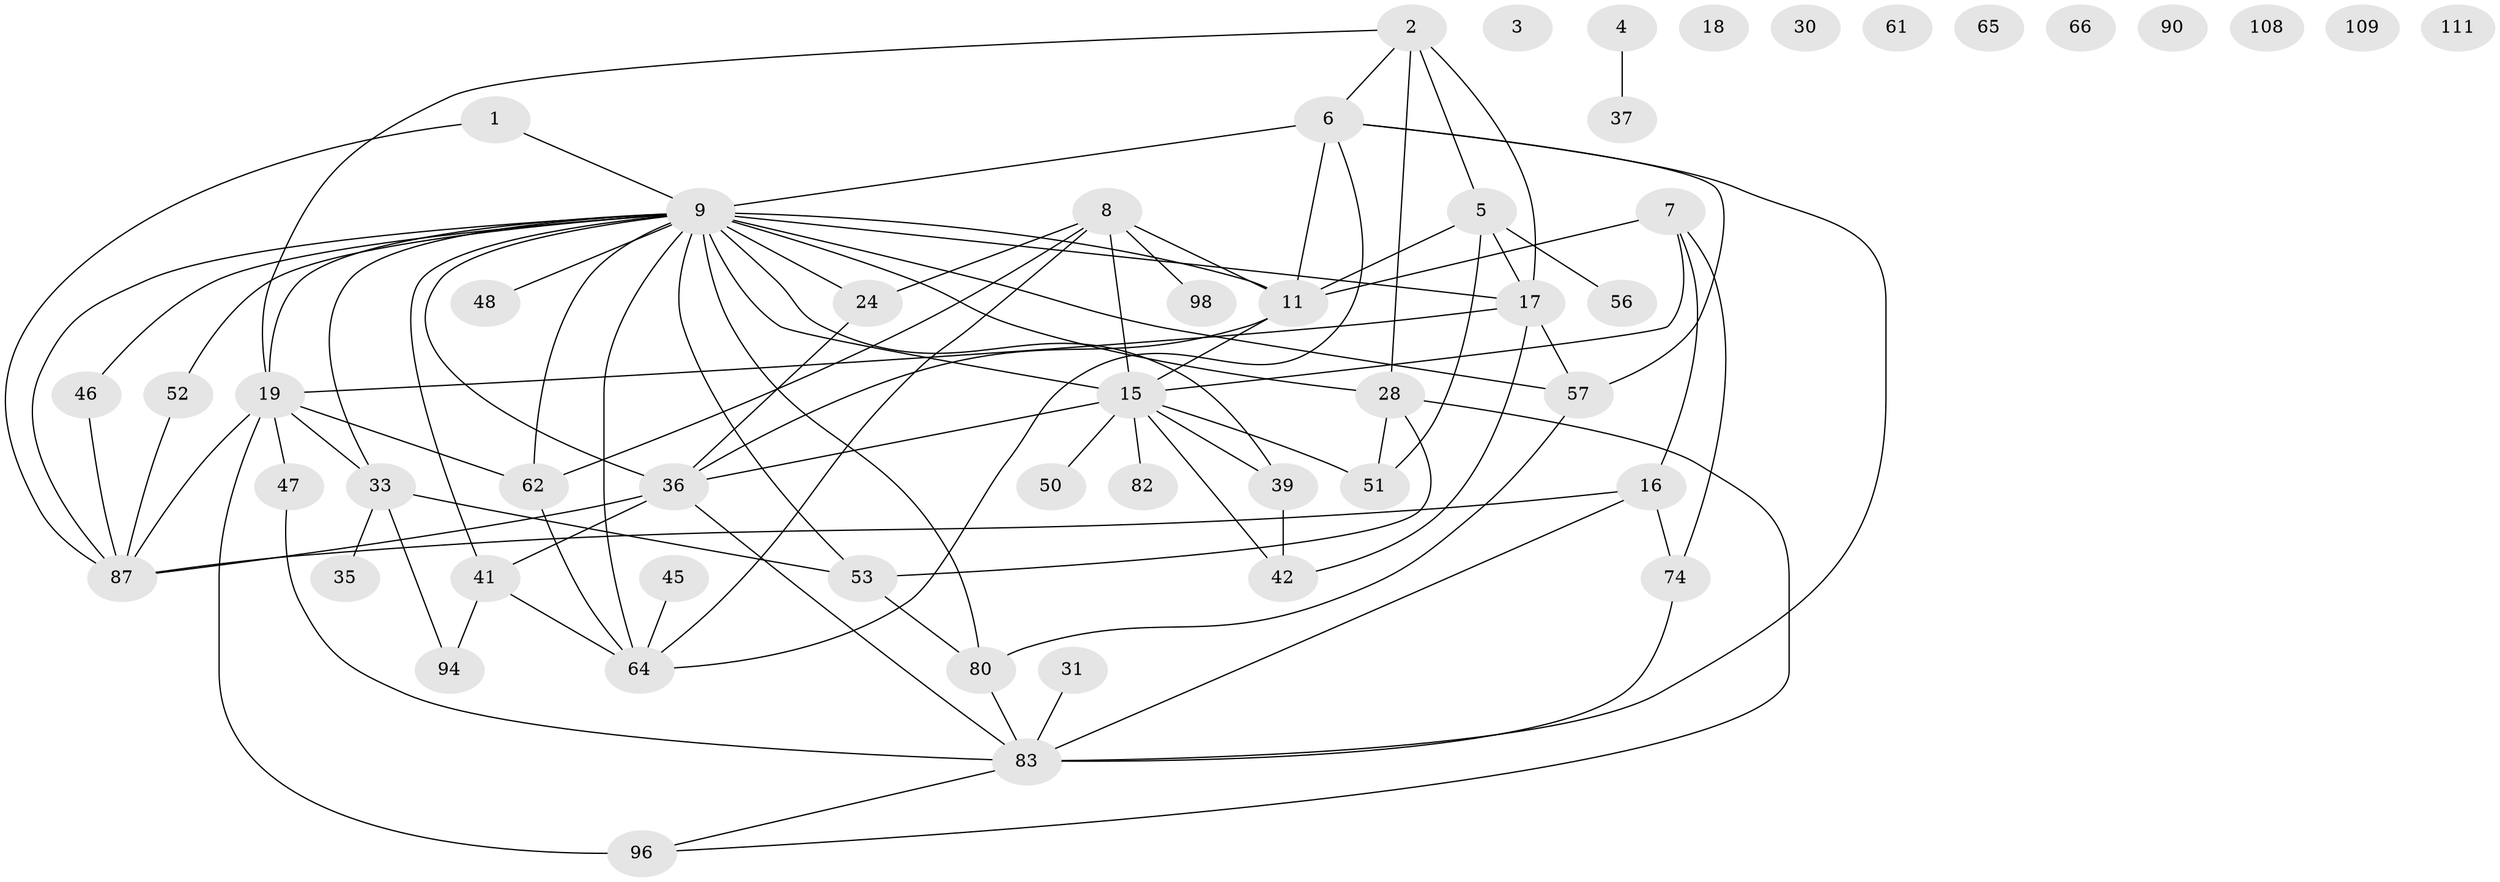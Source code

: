 // original degree distribution, {2: 0.22580645161290322, 4: 0.1693548387096774, 0: 0.07258064516129033, 1: 0.1532258064516129, 3: 0.25806451612903225, 7: 0.024193548387096774, 5: 0.06451612903225806, 6: 0.03225806451612903}
// Generated by graph-tools (version 1.1) at 2025/16/03/04/25 18:16:44]
// undirected, 53 vertices, 89 edges
graph export_dot {
graph [start="1"]
  node [color=gray90,style=filled];
  1;
  2 [super="+122"];
  3;
  4;
  5 [super="+118+10"];
  6 [super="+120+12+13"];
  7 [super="+89+69"];
  8 [super="+20+25+86"];
  9 [super="+29+84+23+40+14+27"];
  11 [super="+58+54"];
  15 [super="+22"];
  16 [super="+77+99"];
  17 [super="+81"];
  18;
  19 [super="+21+95+59+71"];
  24 [super="+55"];
  28 [super="+101"];
  30;
  31 [super="+38"];
  33 [super="+49"];
  35;
  36 [super="+63+113+92"];
  37 [super="+75"];
  39 [super="+88"];
  41 [super="+44"];
  42;
  45;
  46;
  47 [super="+110"];
  48;
  50;
  51 [super="+103+107+70"];
  52;
  53;
  56;
  57 [super="+115"];
  61 [super="+85"];
  62 [super="+67"];
  64 [super="+68"];
  65;
  66;
  74;
  80 [super="+97"];
  82;
  83 [super="+114+104"];
  87 [super="+116"];
  90;
  94;
  96 [super="+102"];
  98;
  108;
  109;
  111;
  1 -- 87;
  1 -- 9;
  2 -- 17;
  2 -- 6;
  2 -- 5;
  2 -- 19;
  2 -- 28;
  4 -- 37;
  5 -- 56;
  5 -- 11 [weight=2];
  5 -- 17;
  5 -- 51;
  6 -- 64;
  6 -- 9 [weight=3];
  6 -- 57;
  6 -- 11;
  6 -- 83;
  7 -- 74;
  7 -- 16;
  7 -- 11;
  7 -- 15;
  8 -- 62;
  8 -- 64;
  8 -- 98;
  8 -- 11;
  8 -- 24;
  8 -- 15;
  9 -- 48 [weight=2];
  9 -- 52;
  9 -- 46;
  9 -- 64;
  9 -- 33;
  9 -- 36;
  9 -- 39;
  9 -- 28;
  9 -- 80 [weight=2];
  9 -- 62;
  9 -- 57;
  9 -- 17 [weight=2];
  9 -- 87;
  9 -- 11;
  9 -- 41;
  9 -- 53;
  9 -- 24;
  9 -- 19;
  9 -- 15 [weight=2];
  11 -- 36;
  11 -- 15 [weight=2];
  15 -- 36;
  15 -- 39;
  15 -- 42;
  15 -- 50;
  15 -- 51;
  15 -- 82;
  16 -- 83;
  16 -- 74;
  16 -- 87;
  17 -- 19;
  17 -- 42;
  17 -- 57;
  19 -- 62;
  19 -- 96 [weight=2];
  19 -- 33;
  19 -- 87;
  19 -- 47 [weight=2];
  24 -- 36;
  28 -- 96;
  28 -- 51;
  28 -- 53;
  31 -- 83;
  33 -- 35;
  33 -- 53;
  33 -- 94;
  36 -- 87;
  36 -- 41;
  36 -- 83;
  39 -- 42;
  41 -- 64;
  41 -- 94;
  45 -- 64;
  46 -- 87;
  47 -- 83;
  52 -- 87;
  53 -- 80;
  57 -- 80;
  62 -- 64;
  74 -- 83;
  80 -- 83;
  83 -- 96;
}
